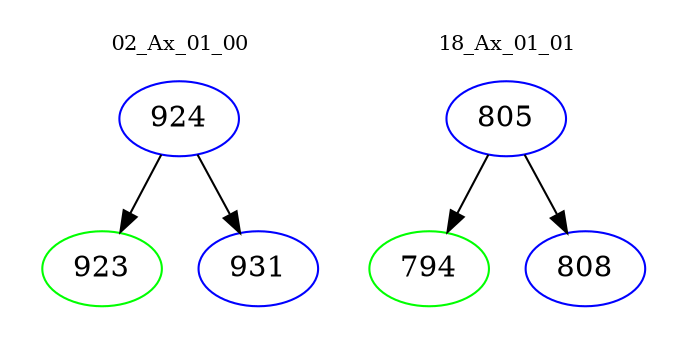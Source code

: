 digraph{
subgraph cluster_0 {
color = white
label = "02_Ax_01_00";
fontsize=10;
T0_924 [label="924", color="blue"]
T0_924 -> T0_923 [color="black"]
T0_923 [label="923", color="green"]
T0_924 -> T0_931 [color="black"]
T0_931 [label="931", color="blue"]
}
subgraph cluster_1 {
color = white
label = "18_Ax_01_01";
fontsize=10;
T1_805 [label="805", color="blue"]
T1_805 -> T1_794 [color="black"]
T1_794 [label="794", color="green"]
T1_805 -> T1_808 [color="black"]
T1_808 [label="808", color="blue"]
}
}
